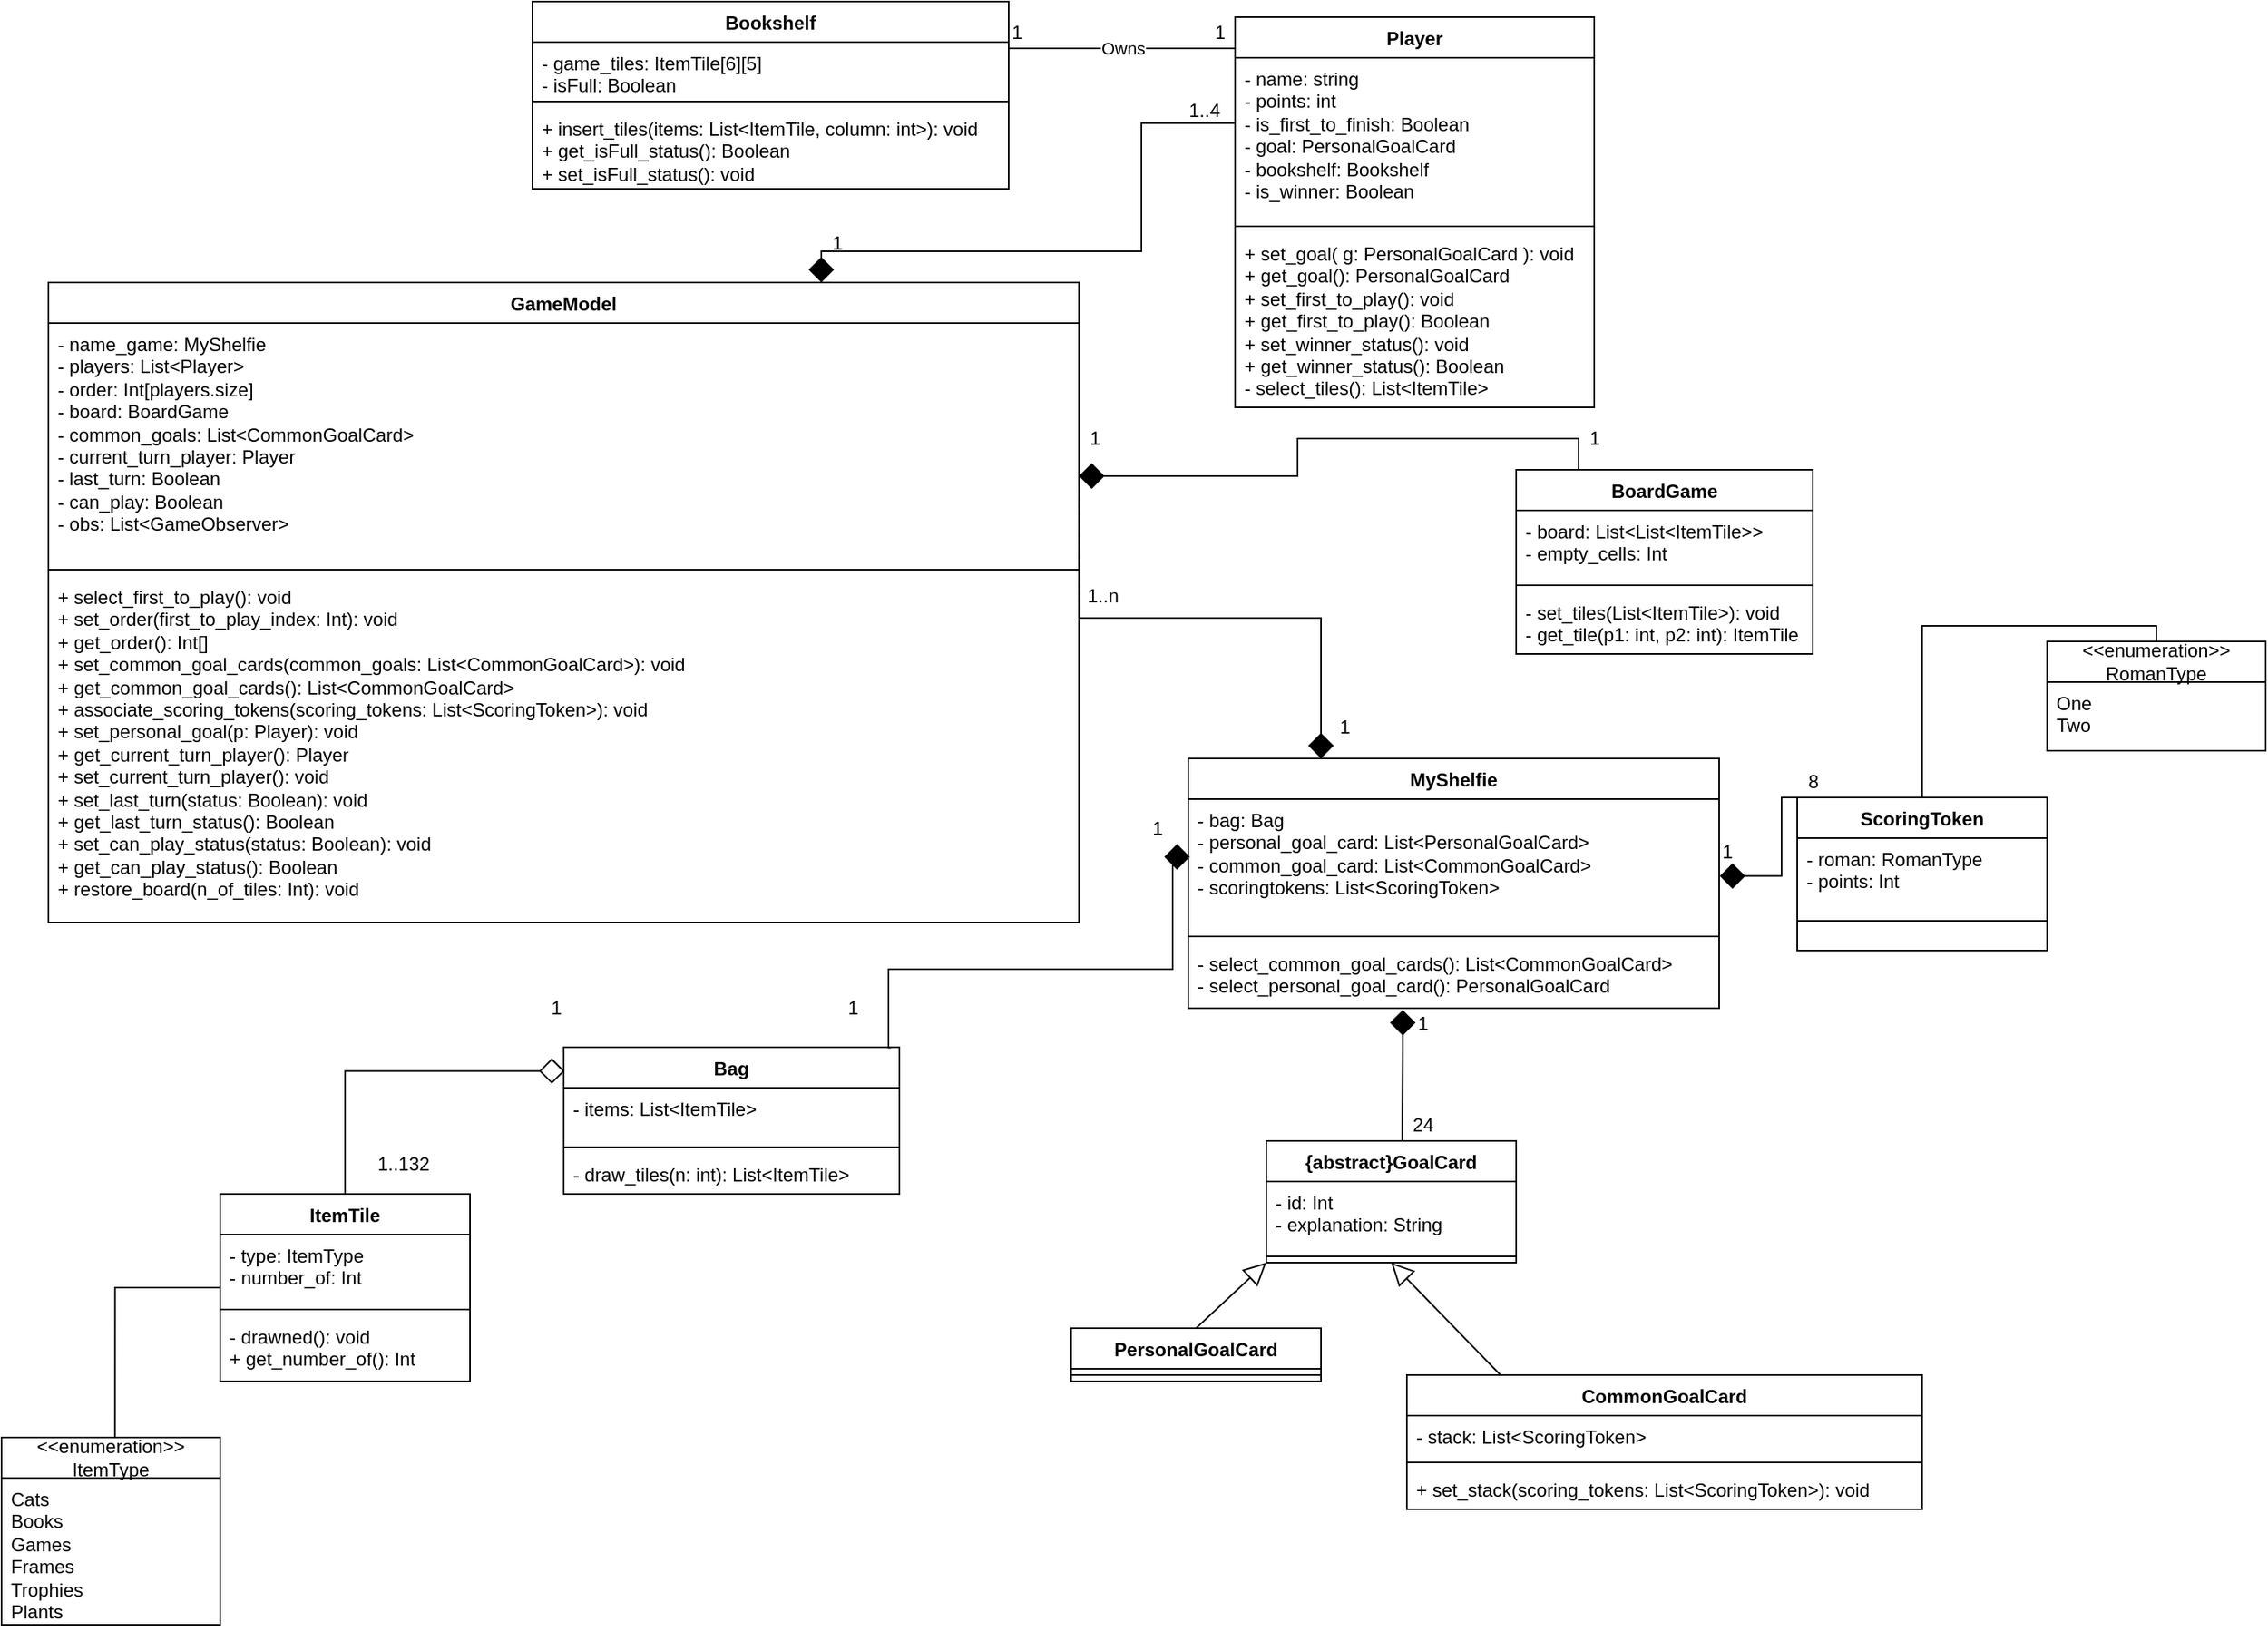 <mxfile version="21.0.8" type="onedrive"><diagram id="C5RBs43oDa-KdzZeNtuy" name="Page-1"><mxGraphModel dx="2714" dy="895" grid="1" gridSize="10" guides="1" tooltips="1" connect="1" arrows="1" fold="1" page="1" pageScale="1" pageWidth="827" pageHeight="1169" math="0" shadow="0"><root><mxCell id="WIyWlLk6GJQsqaUBKTNV-0"/><mxCell id="WIyWlLk6GJQsqaUBKTNV-1" parent="WIyWlLk6GJQsqaUBKTNV-0"/><mxCell id="F1TSZy9JPkjAj7uRSwjA-4" value="GameModel" style="swimlane;fontStyle=1;align=center;verticalAlign=top;childLayout=stackLayout;horizontal=1;startSize=26;horizontalStack=0;resizeParent=1;resizeParentMax=0;resizeLast=0;collapsible=1;marginBottom=0;whiteSpace=wrap;html=1;" parent="WIyWlLk6GJQsqaUBKTNV-1" vertex="1"><mxGeometry x="-640" y="190" width="660" height="410" as="geometry"/></mxCell><mxCell id="F1TSZy9JPkjAj7uRSwjA-5" value="-&amp;nbsp;name_game: MyShelfie&lt;br&gt;- players: List&amp;lt;Player&amp;gt;&lt;br&gt;- order: Int[players.size]&lt;br&gt;- board: BoardGame&lt;br&gt;- common_goals: List&amp;lt;CommonGoalCard&amp;gt;&lt;br&gt;- current_turn_player: Player&lt;br&gt;- last_turn: Boolean&lt;br&gt;- can_play: Boolean&lt;br&gt;- obs: List&amp;lt;GameObserver&amp;gt;" style="text;strokeColor=none;fillColor=none;align=left;verticalAlign=top;spacingLeft=4;spacingRight=4;overflow=hidden;rotatable=0;points=[[0,0.5],[1,0.5]];portConstraint=eastwest;whiteSpace=wrap;html=1;" parent="F1TSZy9JPkjAj7uRSwjA-4" vertex="1"><mxGeometry y="26" width="660" height="154" as="geometry"/></mxCell><mxCell id="F1TSZy9JPkjAj7uRSwjA-6" value="" style="line;strokeWidth=1;fillColor=none;align=left;verticalAlign=middle;spacingTop=-1;spacingLeft=3;spacingRight=3;rotatable=0;labelPosition=right;points=[];portConstraint=eastwest;strokeColor=inherit;" parent="F1TSZy9JPkjAj7uRSwjA-4" vertex="1"><mxGeometry y="180" width="660" height="8" as="geometry"/></mxCell><mxCell id="F1TSZy9JPkjAj7uRSwjA-7" value="+ select_first_to_play(): void&lt;br&gt;+ set_order(first_to_play_index: Int): void&lt;br&gt;+ get_order(): Int[]&lt;br&gt;+ set_common_goal_cards(common_goals: List&amp;lt;CommonGoalCard&amp;gt;): void&lt;br&gt;+ get_common_goal_cards(): List&amp;lt;CommonGoalCard&amp;gt;&lt;br&gt;+ associate_scoring_tokens(scoring_tokens: List&amp;lt;ScoringToken&amp;gt;): void&lt;br&gt;+ set_personal_goal(p: Player): void&amp;nbsp;&lt;br&gt;+ get_current_turn_player(): Player&lt;br&gt;+ set_current_turn_player(): void&lt;br&gt;+ set_last_turn(status: Boolean): void&lt;br&gt;+ get_last_turn_status(): Boolean&lt;br&gt;+ set_can_play_status(status: Boolean): void&lt;br&gt;+ get_can_play_status(): Boolean&lt;br&gt;+ restore_board(n_of_tiles: Int): void" style="text;strokeColor=none;fillColor=none;align=left;verticalAlign=top;spacingLeft=4;spacingRight=4;overflow=hidden;rotatable=0;points=[[0,0.5],[1,0.5]];portConstraint=eastwest;whiteSpace=wrap;html=1;" parent="F1TSZy9JPkjAj7uRSwjA-4" vertex="1"><mxGeometry y="188" width="660" height="222" as="geometry"/></mxCell><mxCell id="F1TSZy9JPkjAj7uRSwjA-8" value="Player" style="swimlane;fontStyle=1;align=center;verticalAlign=top;childLayout=stackLayout;horizontal=1;startSize=26;horizontalStack=0;resizeParent=1;resizeParentMax=0;resizeLast=0;collapsible=1;marginBottom=0;whiteSpace=wrap;html=1;" parent="WIyWlLk6GJQsqaUBKTNV-1" vertex="1"><mxGeometry x="120" y="20" width="230" height="250" as="geometry"/></mxCell><mxCell id="F1TSZy9JPkjAj7uRSwjA-9" value="- name: string&lt;br&gt;- points: int&lt;br&gt;- is_first_to_finish: Boolean&lt;br&gt;- goal: PersonalGoalCard&lt;br&gt;- bookshelf: Bookshelf&lt;br&gt;- is_winner: Boolean" style="text;strokeColor=none;fillColor=none;align=left;verticalAlign=top;spacingLeft=4;spacingRight=4;overflow=hidden;rotatable=0;points=[[0,0.5],[1,0.5]];portConstraint=eastwest;whiteSpace=wrap;html=1;" parent="F1TSZy9JPkjAj7uRSwjA-8" vertex="1"><mxGeometry y="26" width="230" height="104" as="geometry"/></mxCell><mxCell id="F1TSZy9JPkjAj7uRSwjA-10" value="" style="line;strokeWidth=1;fillColor=none;align=left;verticalAlign=middle;spacingTop=-1;spacingLeft=3;spacingRight=3;rotatable=0;labelPosition=right;points=[];portConstraint=eastwest;strokeColor=inherit;" parent="F1TSZy9JPkjAj7uRSwjA-8" vertex="1"><mxGeometry y="130" width="230" height="8" as="geometry"/></mxCell><mxCell id="F1TSZy9JPkjAj7uRSwjA-11" value="+ set_goal( g: PersonalGoalCard ): void&lt;br&gt;+ get_goal(): PersonalGoalCard&lt;br&gt;+ set_first_to_play(): void&lt;br&gt;+ get_first_to_play(): Boolean&lt;br&gt;+ set_winner_status(): void&lt;br&gt;+ get_winner_status(): Boolean&lt;br&gt;- select_tiles(): List&amp;lt;ItemTile&amp;gt;" style="text;strokeColor=none;fillColor=none;align=left;verticalAlign=top;spacingLeft=4;spacingRight=4;overflow=hidden;rotatable=0;points=[[0,0.5],[1,0.5]];portConstraint=eastwest;whiteSpace=wrap;html=1;" parent="F1TSZy9JPkjAj7uRSwjA-8" vertex="1"><mxGeometry y="138" width="230" height="112" as="geometry"/></mxCell><mxCell id="F1TSZy9JPkjAj7uRSwjA-12" value="BoardGame" style="swimlane;fontStyle=1;align=center;verticalAlign=top;childLayout=stackLayout;horizontal=1;startSize=26;horizontalStack=0;resizeParent=1;resizeParentMax=0;resizeLast=0;collapsible=1;marginBottom=0;whiteSpace=wrap;html=1;" parent="WIyWlLk6GJQsqaUBKTNV-1" vertex="1"><mxGeometry x="300" y="310" width="190" height="118" as="geometry"/></mxCell><mxCell id="F1TSZy9JPkjAj7uRSwjA-13" value="- board: List&amp;lt;List&amp;lt;ItemTile&amp;gt;&amp;gt;&lt;br&gt;- empty_cells: Int" style="text;strokeColor=none;fillColor=none;align=left;verticalAlign=top;spacingLeft=4;spacingRight=4;overflow=hidden;rotatable=0;points=[[0,0.5],[1,0.5]];portConstraint=eastwest;whiteSpace=wrap;html=1;" parent="F1TSZy9JPkjAj7uRSwjA-12" vertex="1"><mxGeometry y="26" width="190" height="44" as="geometry"/></mxCell><mxCell id="F1TSZy9JPkjAj7uRSwjA-14" value="" style="line;strokeWidth=1;fillColor=none;align=left;verticalAlign=middle;spacingTop=-1;spacingLeft=3;spacingRight=3;rotatable=0;labelPosition=right;points=[];portConstraint=eastwest;strokeColor=inherit;" parent="F1TSZy9JPkjAj7uRSwjA-12" vertex="1"><mxGeometry y="70" width="190" height="8" as="geometry"/></mxCell><mxCell id="F1TSZy9JPkjAj7uRSwjA-15" value="- set_tiles(List&amp;lt;ItemTile&amp;gt;): void&lt;br&gt;- get_tile(p1: int, p2: int): ItemTile&amp;nbsp;" style="text;strokeColor=none;fillColor=none;align=left;verticalAlign=top;spacingLeft=4;spacingRight=4;overflow=hidden;rotatable=0;points=[[0,0.5],[1,0.5]];portConstraint=eastwest;whiteSpace=wrap;html=1;" parent="F1TSZy9JPkjAj7uRSwjA-12" vertex="1"><mxGeometry y="78" width="190" height="40" as="geometry"/></mxCell><mxCell id="F1TSZy9JPkjAj7uRSwjA-21" value="" style="endArrow=none;html=1;edgeStyle=orthogonalEdgeStyle;rounded=0;exitX=0.519;exitY=-0.004;exitDx=0;exitDy=0;exitPerimeter=0;entryX=0;entryY=0.5;entryDx=0;entryDy=0;" parent="WIyWlLk6GJQsqaUBKTNV-1" source="F1TSZy9JPkjAj7uRSwjA-24" target="5485dgcULY-4dK9w4wmy-19" edge="1"><mxGeometry relative="1" as="geometry"><mxPoint x="693" y="270" as="sourcePoint"/><mxPoint x="-430.64" y="634.936" as="targetPoint"/></mxGeometry></mxCell><mxCell id="F1TSZy9JPkjAj7uRSwjA-24" value="&amp;lt;&amp;lt;enumeration&amp;gt;&amp;gt;&lt;br&gt;ItemType" style="swimlane;fontStyle=0;childLayout=stackLayout;horizontal=1;startSize=26;fillColor=none;horizontalStack=0;resizeParent=1;resizeParentMax=0;resizeLast=0;collapsible=1;marginBottom=0;whiteSpace=wrap;html=1;" parent="WIyWlLk6GJQsqaUBKTNV-1" vertex="1"><mxGeometry x="-670" y="930" width="140" height="120" as="geometry"/></mxCell><mxCell id="F1TSZy9JPkjAj7uRSwjA-26" value="Cats&lt;br&gt;Books&lt;br&gt;Games&lt;br&gt;Frames&lt;br&gt;Trophies&lt;br&gt;Plants" style="text;strokeColor=none;fillColor=none;align=left;verticalAlign=top;spacingLeft=4;spacingRight=4;overflow=hidden;rotatable=0;points=[[0,0.5],[1,0.5]];portConstraint=eastwest;whiteSpace=wrap;html=1;" parent="F1TSZy9JPkjAj7uRSwjA-24" vertex="1"><mxGeometry y="26" width="140" height="94" as="geometry"/></mxCell><mxCell id="F1TSZy9JPkjAj7uRSwjA-28" value="Bag" style="swimlane;fontStyle=1;align=center;verticalAlign=top;childLayout=stackLayout;horizontal=1;startSize=26;horizontalStack=0;resizeParent=1;resizeParentMax=0;resizeLast=0;collapsible=1;marginBottom=0;whiteSpace=wrap;html=1;" parent="WIyWlLk6GJQsqaUBKTNV-1" vertex="1"><mxGeometry x="-310" y="680" width="215" height="94" as="geometry"/></mxCell><mxCell id="F1TSZy9JPkjAj7uRSwjA-29" value="- items: List&amp;lt;ItemTile&amp;gt;" style="text;strokeColor=none;fillColor=none;align=left;verticalAlign=top;spacingLeft=4;spacingRight=4;overflow=hidden;rotatable=0;points=[[0,0.5],[1,0.5]];portConstraint=eastwest;whiteSpace=wrap;html=1;" parent="F1TSZy9JPkjAj7uRSwjA-28" vertex="1"><mxGeometry y="26" width="215" height="34" as="geometry"/></mxCell><mxCell id="F1TSZy9JPkjAj7uRSwjA-30" value="" style="line;strokeWidth=1;fillColor=none;align=left;verticalAlign=middle;spacingTop=-1;spacingLeft=3;spacingRight=3;rotatable=0;labelPosition=right;points=[];portConstraint=eastwest;strokeColor=inherit;" parent="F1TSZy9JPkjAj7uRSwjA-28" vertex="1"><mxGeometry y="60" width="215" height="8" as="geometry"/></mxCell><mxCell id="F1TSZy9JPkjAj7uRSwjA-31" value="- draw_tiles(n: int): List&amp;lt;ItemTile&amp;gt;" style="text;strokeColor=none;fillColor=none;align=left;verticalAlign=top;spacingLeft=4;spacingRight=4;overflow=hidden;rotatable=0;points=[[0,0.5],[1,0.5]];portConstraint=eastwest;whiteSpace=wrap;html=1;" parent="F1TSZy9JPkjAj7uRSwjA-28" vertex="1"><mxGeometry y="68" width="215" height="26" as="geometry"/></mxCell><mxCell id="F1TSZy9JPkjAj7uRSwjA-32" value="{abstract}GoalCard" style="swimlane;fontStyle=1;align=center;verticalAlign=top;childLayout=stackLayout;horizontal=1;startSize=26;horizontalStack=0;resizeParent=1;resizeParentMax=0;resizeLast=0;collapsible=1;marginBottom=0;whiteSpace=wrap;html=1;" parent="WIyWlLk6GJQsqaUBKTNV-1" vertex="1"><mxGeometry x="140" y="740" width="160" height="78" as="geometry"/></mxCell><mxCell id="F1TSZy9JPkjAj7uRSwjA-33" value="- id: Int&lt;br&gt;- explanation: String&lt;br&gt;" style="text;strokeColor=none;fillColor=none;align=left;verticalAlign=top;spacingLeft=4;spacingRight=4;overflow=hidden;rotatable=0;points=[[0,0.5],[1,0.5]];portConstraint=eastwest;whiteSpace=wrap;html=1;" parent="F1TSZy9JPkjAj7uRSwjA-32" vertex="1"><mxGeometry y="26" width="160" height="44" as="geometry"/></mxCell><mxCell id="F1TSZy9JPkjAj7uRSwjA-34" value="" style="line;strokeWidth=1;fillColor=none;align=left;verticalAlign=middle;spacingTop=-1;spacingLeft=3;spacingRight=3;rotatable=0;labelPosition=right;points=[];portConstraint=eastwest;strokeColor=inherit;" parent="F1TSZy9JPkjAj7uRSwjA-32" vertex="1"><mxGeometry y="70" width="160" height="8" as="geometry"/></mxCell><mxCell id="F1TSZy9JPkjAj7uRSwjA-36" value="PersonalGoalCard" style="swimlane;fontStyle=1;align=center;verticalAlign=top;childLayout=stackLayout;horizontal=1;startSize=26;horizontalStack=0;resizeParent=1;resizeParentMax=0;resizeLast=0;collapsible=1;marginBottom=0;whiteSpace=wrap;html=1;" parent="WIyWlLk6GJQsqaUBKTNV-1" vertex="1"><mxGeometry x="15" y="860" width="160" height="34" as="geometry"/></mxCell><mxCell id="F1TSZy9JPkjAj7uRSwjA-38" value="" style="line;strokeWidth=1;fillColor=none;align=left;verticalAlign=middle;spacingTop=-1;spacingLeft=3;spacingRight=3;rotatable=0;labelPosition=right;points=[];portConstraint=eastwest;strokeColor=inherit;" parent="F1TSZy9JPkjAj7uRSwjA-36" vertex="1"><mxGeometry y="26" width="160" height="8" as="geometry"/></mxCell><mxCell id="F1TSZy9JPkjAj7uRSwjA-44" value="" style="endArrow=block;endFill=0;endSize=12;html=1;rounded=0;exitX=0.5;exitY=0;exitDx=0;exitDy=0;entryX=0;entryY=1;entryDx=0;entryDy=0;" parent="WIyWlLk6GJQsqaUBKTNV-1" source="F1TSZy9JPkjAj7uRSwjA-36" target="F1TSZy9JPkjAj7uRSwjA-32" edge="1"><mxGeometry width="160" relative="1" as="geometry"><mxPoint x="420" y="380" as="sourcePoint"/><mxPoint x="460" y="330" as="targetPoint"/></mxGeometry></mxCell><mxCell id="F1TSZy9JPkjAj7uRSwjA-47" value="" style="endArrow=block;endFill=0;endSize=12;html=1;rounded=0;exitX=0.5;exitY=0;exitDx=0;exitDy=0;entryX=0.5;entryY=1;entryDx=0;entryDy=0;" parent="WIyWlLk6GJQsqaUBKTNV-1" target="F1TSZy9JPkjAj7uRSwjA-32" edge="1"><mxGeometry width="160" relative="1" as="geometry"><mxPoint x="290" y="890" as="sourcePoint"/><mxPoint x="487.68" y="353.22" as="targetPoint"/></mxGeometry></mxCell><mxCell id="F1TSZy9JPkjAj7uRSwjA-48" value="ScoringToken" style="swimlane;fontStyle=1;align=center;verticalAlign=top;childLayout=stackLayout;horizontal=1;startSize=26;horizontalStack=0;resizeParent=1;resizeParentMax=0;resizeLast=0;collapsible=1;marginBottom=0;whiteSpace=wrap;html=1;" parent="WIyWlLk6GJQsqaUBKTNV-1" vertex="1"><mxGeometry x="480" y="520" width="160" height="98" as="geometry"/></mxCell><mxCell id="F1TSZy9JPkjAj7uRSwjA-49" value="- roman: RomanType&lt;br&gt;- points: Int" style="text;strokeColor=none;fillColor=none;align=left;verticalAlign=top;spacingLeft=4;spacingRight=4;overflow=hidden;rotatable=0;points=[[0,0.5],[1,0.5]];portConstraint=eastwest;whiteSpace=wrap;html=1;" parent="F1TSZy9JPkjAj7uRSwjA-48" vertex="1"><mxGeometry y="26" width="160" height="34" as="geometry"/></mxCell><mxCell id="F1TSZy9JPkjAj7uRSwjA-50" value="" style="line;strokeWidth=1;fillColor=none;align=left;verticalAlign=middle;spacingTop=-1;spacingLeft=3;spacingRight=3;rotatable=0;labelPosition=right;points=[];portConstraint=eastwest;strokeColor=inherit;" parent="F1TSZy9JPkjAj7uRSwjA-48" vertex="1"><mxGeometry y="60" width="160" height="38" as="geometry"/></mxCell><mxCell id="WYaVGc8kRW6vMjfflRtV-0" value="MyShelfie" style="swimlane;fontStyle=1;align=center;verticalAlign=top;childLayout=stackLayout;horizontal=1;startSize=26;horizontalStack=0;resizeParent=1;resizeParentMax=0;resizeLast=0;collapsible=1;marginBottom=0;whiteSpace=wrap;html=1;" parent="WIyWlLk6GJQsqaUBKTNV-1" vertex="1"><mxGeometry x="90" y="495" width="340" height="160" as="geometry"/></mxCell><mxCell id="WYaVGc8kRW6vMjfflRtV-1" value="- bag: Bag&lt;br&gt;- personal_goal_card: List&amp;lt;PersonalGoalCard&amp;gt;&lt;br&gt;- common_goal_card: List&amp;lt;CommonGoalCard&amp;gt;&lt;br&gt;- scoringtokens: List&amp;lt;ScoringToken&amp;gt;" style="text;strokeColor=none;fillColor=none;align=left;verticalAlign=top;spacingLeft=4;spacingRight=4;overflow=hidden;rotatable=0;points=[[0,0.5],[1,0.5]];portConstraint=eastwest;whiteSpace=wrap;html=1;" parent="WYaVGc8kRW6vMjfflRtV-0" vertex="1"><mxGeometry y="26" width="340" height="84" as="geometry"/></mxCell><mxCell id="WYaVGc8kRW6vMjfflRtV-2" value="" style="line;strokeWidth=1;fillColor=none;align=left;verticalAlign=middle;spacingTop=-1;spacingLeft=3;spacingRight=3;rotatable=0;labelPosition=right;points=[];portConstraint=eastwest;strokeColor=inherit;" parent="WYaVGc8kRW6vMjfflRtV-0" vertex="1"><mxGeometry y="110" width="340" height="8" as="geometry"/></mxCell><mxCell id="WYaVGc8kRW6vMjfflRtV-3" value="- select_common_goal_cards(): List&amp;lt;CommonGoalCard&amp;gt;&lt;br&gt;- select_personal_goal_card(): PersonalGoalCard" style="text;strokeColor=none;fillColor=none;align=left;verticalAlign=top;spacingLeft=4;spacingRight=4;overflow=hidden;rotatable=0;points=[[0,0.5],[1,0.5]];portConstraint=eastwest;whiteSpace=wrap;html=1;" parent="WYaVGc8kRW6vMjfflRtV-0" vertex="1"><mxGeometry y="118" width="340" height="42" as="geometry"/></mxCell><mxCell id="WYaVGc8kRW6vMjfflRtV-4" value="&amp;lt;&amp;lt;enumeration&amp;gt;&amp;gt;&lt;br&gt;RomanType" style="swimlane;fontStyle=0;childLayout=stackLayout;horizontal=1;startSize=26;fillColor=none;horizontalStack=0;resizeParent=1;resizeParentMax=0;resizeLast=0;collapsible=1;marginBottom=0;whiteSpace=wrap;html=1;" parent="WIyWlLk6GJQsqaUBKTNV-1" vertex="1"><mxGeometry x="640" y="420" width="140" height="70" as="geometry"/></mxCell><mxCell id="WYaVGc8kRW6vMjfflRtV-5" value="One&lt;br&gt;Two" style="text;strokeColor=none;fillColor=none;align=left;verticalAlign=top;spacingLeft=4;spacingRight=4;overflow=hidden;rotatable=0;points=[[0,0.5],[1,0.5]];portConstraint=eastwest;whiteSpace=wrap;html=1;" parent="WYaVGc8kRW6vMjfflRtV-4" vertex="1"><mxGeometry y="26" width="140" height="44" as="geometry"/></mxCell><mxCell id="WYaVGc8kRW6vMjfflRtV-53" value="" style="endArrow=none;html=1;edgeStyle=orthogonalEdgeStyle;rounded=0;exitX=0.5;exitY=0;exitDx=0;exitDy=0;entryX=0.5;entryY=0;entryDx=0;entryDy=0;" parent="WIyWlLk6GJQsqaUBKTNV-1" source="WYaVGc8kRW6vMjfflRtV-4" target="F1TSZy9JPkjAj7uRSwjA-48" edge="1"><mxGeometry relative="1" as="geometry"><mxPoint x="670" y="510" as="sourcePoint"/><mxPoint x="596" y="421" as="targetPoint"/></mxGeometry></mxCell><mxCell id="iXopw5xZP1WIegk4VCDL-3" value="Bookshelf" style="swimlane;fontStyle=1;align=center;verticalAlign=top;childLayout=stackLayout;horizontal=1;startSize=26;horizontalStack=0;resizeParent=1;resizeParentMax=0;resizeLast=0;collapsible=1;marginBottom=0;whiteSpace=wrap;html=1;" parent="WIyWlLk6GJQsqaUBKTNV-1" vertex="1"><mxGeometry x="-330" y="10" width="305" height="120" as="geometry"/></mxCell><mxCell id="iXopw5xZP1WIegk4VCDL-4" value="- game_tiles: ItemTile[6][5]&lt;br&gt;- isFull: Boolean" style="text;strokeColor=none;fillColor=none;align=left;verticalAlign=top;spacingLeft=4;spacingRight=4;overflow=hidden;rotatable=0;points=[[0,0.5],[1,0.5]];portConstraint=eastwest;whiteSpace=wrap;html=1;" parent="iXopw5xZP1WIegk4VCDL-3" vertex="1"><mxGeometry y="26" width="305" height="34" as="geometry"/></mxCell><mxCell id="iXopw5xZP1WIegk4VCDL-5" value="" style="line;strokeWidth=1;fillColor=none;align=left;verticalAlign=middle;spacingTop=-1;spacingLeft=3;spacingRight=3;rotatable=0;labelPosition=right;points=[];portConstraint=eastwest;strokeColor=inherit;" parent="iXopw5xZP1WIegk4VCDL-3" vertex="1"><mxGeometry y="60" width="305" height="8" as="geometry"/></mxCell><mxCell id="iXopw5xZP1WIegk4VCDL-6" value="+ insert_tiles(items: List&amp;lt;ItemTile, column: int&amp;gt;): void&lt;br&gt;+ get_isFull_status(): Boolean&lt;br&gt;+ set_isFull_status(): void" style="text;strokeColor=none;fillColor=none;align=left;verticalAlign=top;spacingLeft=4;spacingRight=4;overflow=hidden;rotatable=0;points=[[0,0.5],[1,0.5]];portConstraint=eastwest;whiteSpace=wrap;html=1;" parent="iXopw5xZP1WIegk4VCDL-3" vertex="1"><mxGeometry y="68" width="305" height="52" as="geometry"/></mxCell><mxCell id="5485dgcULY-4dK9w4wmy-0" value="" style="endArrow=none;html=1;endSize=12;startArrow=diamond;startSize=14;startFill=1;edgeStyle=orthogonalEdgeStyle;align=left;verticalAlign=bottom;rounded=0;exitX=0.25;exitY=0;exitDx=0;exitDy=0;endFill=0;" parent="WIyWlLk6GJQsqaUBKTNV-1" source="WYaVGc8kRW6vMjfflRtV-0" edge="1"><mxGeometry x="-0.91" y="-35" relative="1" as="geometry"><mxPoint x="160" y="400" as="sourcePoint"/><mxPoint x="20" y="314" as="targetPoint"/><mxPoint as="offset"/></mxGeometry></mxCell><mxCell id="5485dgcULY-4dK9w4wmy-2" value="1..n" style="text;html=1;align=center;verticalAlign=middle;resizable=0;points=[];autosize=1;strokeColor=none;fillColor=none;" parent="WIyWlLk6GJQsqaUBKTNV-1" vertex="1"><mxGeometry x="15" y="376" width="40" height="30" as="geometry"/></mxCell><mxCell id="5485dgcULY-4dK9w4wmy-3" value="1" style="text;html=1;align=center;verticalAlign=middle;resizable=0;points=[];autosize=1;strokeColor=none;fillColor=none;" parent="WIyWlLk6GJQsqaUBKTNV-1" vertex="1"><mxGeometry x="175" y="460" width="30" height="30" as="geometry"/></mxCell><mxCell id="5485dgcULY-4dK9w4wmy-4" value="" style="endArrow=none;html=1;endSize=12;startArrow=diamond;startSize=14;startFill=1;edgeStyle=orthogonalEdgeStyle;align=left;verticalAlign=bottom;rounded=0;endFill=0;entryX=0.002;entryY=0.403;entryDx=0;entryDy=0;entryPerimeter=0;exitX=0.75;exitY=0;exitDx=0;exitDy=0;" parent="WIyWlLk6GJQsqaUBKTNV-1" source="F1TSZy9JPkjAj7uRSwjA-4" target="F1TSZy9JPkjAj7uRSwjA-9" edge="1"><mxGeometry x="-0.91" y="-35" relative="1" as="geometry"><mxPoint x="-130" y="170" as="sourcePoint"/><mxPoint x="-85" y="89" as="targetPoint"/><mxPoint as="offset"/><Array as="points"><mxPoint x="-145" y="170"/><mxPoint x="60" y="170"/><mxPoint x="60" y="88"/></Array></mxGeometry></mxCell><mxCell id="5485dgcULY-4dK9w4wmy-5" value="1..4" style="text;html=1;align=center;verticalAlign=middle;resizable=0;points=[];autosize=1;strokeColor=none;fillColor=none;" parent="WIyWlLk6GJQsqaUBKTNV-1" vertex="1"><mxGeometry x="80" y="65" width="40" height="30" as="geometry"/></mxCell><mxCell id="5485dgcULY-4dK9w4wmy-6" value="1" style="text;html=1;align=center;verticalAlign=middle;resizable=0;points=[];autosize=1;strokeColor=none;fillColor=none;" parent="WIyWlLk6GJQsqaUBKTNV-1" vertex="1"><mxGeometry x="-150" y="150" width="30" height="30" as="geometry"/></mxCell><mxCell id="5485dgcULY-4dK9w4wmy-12" value="Owns" style="endArrow=none;html=1;endSize=12;startArrow=none;startSize=14;startFill=0;edgeStyle=orthogonalEdgeStyle;rounded=0;endFill=0;" parent="WIyWlLk6GJQsqaUBKTNV-1" edge="1"><mxGeometry relative="1" as="geometry"><mxPoint x="-25" y="40" as="sourcePoint"/><mxPoint x="120" y="40" as="targetPoint"/></mxGeometry></mxCell><mxCell id="5485dgcULY-4dK9w4wmy-16" value="1" style="text;html=1;align=center;verticalAlign=middle;resizable=0;points=[];autosize=1;strokeColor=none;fillColor=none;" parent="WIyWlLk6GJQsqaUBKTNV-1" vertex="1"><mxGeometry x="-35" y="15" width="30" height="30" as="geometry"/></mxCell><mxCell id="5485dgcULY-4dK9w4wmy-17" value="1" style="text;html=1;align=center;verticalAlign=middle;resizable=0;points=[];autosize=1;strokeColor=none;fillColor=none;" parent="WIyWlLk6GJQsqaUBKTNV-1" vertex="1"><mxGeometry x="95" y="15" width="30" height="30" as="geometry"/></mxCell><mxCell id="5485dgcULY-4dK9w4wmy-19" value="ItemTile" style="swimlane;fontStyle=1;align=center;verticalAlign=top;childLayout=stackLayout;horizontal=1;startSize=26;horizontalStack=0;resizeParent=1;resizeParentMax=0;resizeLast=0;collapsible=1;marginBottom=0;whiteSpace=wrap;html=1;" parent="WIyWlLk6GJQsqaUBKTNV-1" vertex="1"><mxGeometry x="-530" y="774" width="160" height="120" as="geometry"/></mxCell><mxCell id="5485dgcULY-4dK9w4wmy-20" value="- type: ItemType&lt;br style=&quot;border-color: var(--border-color);&quot;&gt;- number_of: Int" style="text;strokeColor=none;fillColor=none;align=left;verticalAlign=top;spacingLeft=4;spacingRight=4;overflow=hidden;rotatable=0;points=[[0,0.5],[1,0.5]];portConstraint=eastwest;whiteSpace=wrap;html=1;" parent="5485dgcULY-4dK9w4wmy-19" vertex="1"><mxGeometry y="26" width="160" height="44" as="geometry"/></mxCell><mxCell id="5485dgcULY-4dK9w4wmy-21" value="" style="line;strokeWidth=1;fillColor=none;align=left;verticalAlign=middle;spacingTop=-1;spacingLeft=3;spacingRight=3;rotatable=0;labelPosition=right;points=[];portConstraint=eastwest;strokeColor=inherit;" parent="5485dgcULY-4dK9w4wmy-19" vertex="1"><mxGeometry y="70" width="160" height="8" as="geometry"/></mxCell><mxCell id="5485dgcULY-4dK9w4wmy-22" value="- drawned(): void&lt;br&gt;+ get_number_of(): Int" style="text;strokeColor=none;fillColor=none;align=left;verticalAlign=top;spacingLeft=4;spacingRight=4;overflow=hidden;rotatable=0;points=[[0,0.5],[1,0.5]];portConstraint=eastwest;whiteSpace=wrap;html=1;" parent="5485dgcULY-4dK9w4wmy-19" vertex="1"><mxGeometry y="78" width="160" height="42" as="geometry"/></mxCell><mxCell id="5485dgcULY-4dK9w4wmy-23" value="" style="endArrow=none;html=1;endSize=12;startArrow=diamond;startSize=14;startFill=1;edgeStyle=orthogonalEdgeStyle;align=left;verticalAlign=bottom;rounded=0;exitX=0.003;exitY=0.441;exitDx=0;exitDy=0;endFill=0;exitPerimeter=0;entryX=0.975;entryY=0.003;entryDx=0;entryDy=0;entryPerimeter=0;" parent="WIyWlLk6GJQsqaUBKTNV-1" source="WYaVGc8kRW6vMjfflRtV-1" target="F1TSZy9JPkjAj7uRSwjA-28" edge="1"><mxGeometry x="-0.91" y="-35" relative="1" as="geometry"><mxPoint y="675" as="sourcePoint"/><mxPoint x="-90" y="660" as="targetPoint"/><mxPoint as="offset"/><Array as="points"><mxPoint x="80" y="558"/><mxPoint x="80" y="630"/><mxPoint x="-102" y="630"/><mxPoint x="-102" y="680"/></Array></mxGeometry></mxCell><mxCell id="5485dgcULY-4dK9w4wmy-25" value="1" style="text;html=1;align=center;verticalAlign=middle;resizable=0;points=[];autosize=1;strokeColor=none;fillColor=none;" parent="WIyWlLk6GJQsqaUBKTNV-1" vertex="1"><mxGeometry x="-140" y="640" width="30" height="30" as="geometry"/></mxCell><mxCell id="5485dgcULY-4dK9w4wmy-26" value="1" style="text;html=1;align=center;verticalAlign=middle;resizable=0;points=[];autosize=1;strokeColor=none;fillColor=none;" parent="WIyWlLk6GJQsqaUBKTNV-1" vertex="1"><mxGeometry x="55" y="525" width="30" height="30" as="geometry"/></mxCell><mxCell id="5485dgcULY-4dK9w4wmy-27" value="" style="endArrow=none;html=1;endSize=12;startArrow=diamond;startSize=14;startFill=0;edgeStyle=orthogonalEdgeStyle;align=left;verticalAlign=bottom;rounded=0;exitX=0.003;exitY=0.162;exitDx=0;exitDy=0;endFill=0;exitPerimeter=0;entryX=0.5;entryY=0;entryDx=0;entryDy=0;" parent="WIyWlLk6GJQsqaUBKTNV-1" source="F1TSZy9JPkjAj7uRSwjA-28" target="5485dgcULY-4dK9w4wmy-19" edge="1"><mxGeometry x="-0.91" y="-35" relative="1" as="geometry"><mxPoint x="-210" y="840" as="sourcePoint"/><mxPoint x="-369" y="900" as="targetPoint"/><mxPoint as="offset"/></mxGeometry></mxCell><mxCell id="5485dgcULY-4dK9w4wmy-28" value="1..132" style="text;html=1;align=center;verticalAlign=middle;resizable=0;points=[];autosize=1;strokeColor=none;fillColor=none;" parent="WIyWlLk6GJQsqaUBKTNV-1" vertex="1"><mxGeometry x="-443" y="740" width="60" height="30" as="geometry"/></mxCell><mxCell id="5485dgcULY-4dK9w4wmy-29" value="1" style="text;html=1;align=center;verticalAlign=middle;resizable=0;points=[];autosize=1;strokeColor=none;fillColor=none;" parent="WIyWlLk6GJQsqaUBKTNV-1" vertex="1"><mxGeometry x="-330" y="640" width="30" height="30" as="geometry"/></mxCell><mxCell id="5485dgcULY-4dK9w4wmy-31" value="" style="endArrow=none;html=1;endSize=12;startArrow=diamond;startSize=14;startFill=1;edgeStyle=orthogonalEdgeStyle;align=left;verticalAlign=bottom;rounded=0;exitX=0.404;exitY=1.026;exitDx=0;exitDy=0;endFill=0;exitPerimeter=0;" parent="WIyWlLk6GJQsqaUBKTNV-1" source="WYaVGc8kRW6vMjfflRtV-3" edge="1"><mxGeometry x="-0.91" y="-35" relative="1" as="geometry"><mxPoint x="170" y="690" as="sourcePoint"/><mxPoint x="227" y="740" as="targetPoint"/><mxPoint as="offset"/><Array as="points"><mxPoint x="227" y="680"/><mxPoint x="227" y="680"/><mxPoint x="227" y="739"/></Array></mxGeometry></mxCell><mxCell id="5485dgcULY-4dK9w4wmy-32" value="24" style="text;html=1;align=center;verticalAlign=middle;resizable=0;points=[];autosize=1;strokeColor=none;fillColor=none;" parent="WIyWlLk6GJQsqaUBKTNV-1" vertex="1"><mxGeometry x="220" y="715" width="40" height="30" as="geometry"/></mxCell><mxCell id="5485dgcULY-4dK9w4wmy-33" value="1" style="text;html=1;align=center;verticalAlign=middle;resizable=0;points=[];autosize=1;strokeColor=none;fillColor=none;" parent="WIyWlLk6GJQsqaUBKTNV-1" vertex="1"><mxGeometry x="225" y="650" width="30" height="30" as="geometry"/></mxCell><mxCell id="5485dgcULY-4dK9w4wmy-34" value="" style="endArrow=none;html=1;endSize=12;startArrow=diamond;startSize=14;startFill=1;edgeStyle=orthogonalEdgeStyle;align=left;verticalAlign=bottom;rounded=0;endFill=0;entryX=0.313;entryY=0;entryDx=0;entryDy=0;entryPerimeter=0;exitX=1.001;exitY=0.587;exitDx=0;exitDy=0;exitPerimeter=0;" parent="WIyWlLk6GJQsqaUBKTNV-1" source="WYaVGc8kRW6vMjfflRtV-1" target="F1TSZy9JPkjAj7uRSwjA-48" edge="1"><mxGeometry x="-0.91" y="-35" relative="1" as="geometry"><mxPoint x="440" y="570" as="sourcePoint"/><mxPoint x="470" y="884" as="targetPoint"/><mxPoint as="offset"/><Array as="points"><mxPoint x="470" y="570"/><mxPoint x="470" y="520"/></Array></mxGeometry></mxCell><mxCell id="5485dgcULY-4dK9w4wmy-35" value="8" style="text;html=1;align=center;verticalAlign=middle;resizable=0;points=[];autosize=1;strokeColor=none;fillColor=none;" parent="WIyWlLk6GJQsqaUBKTNV-1" vertex="1"><mxGeometry x="475" y="495" width="30" height="30" as="geometry"/></mxCell><mxCell id="5485dgcULY-4dK9w4wmy-36" value="1" style="text;html=1;align=center;verticalAlign=middle;resizable=0;points=[];autosize=1;strokeColor=none;fillColor=none;" parent="WIyWlLk6GJQsqaUBKTNV-1" vertex="1"><mxGeometry x="420" y="540" width="30" height="30" as="geometry"/></mxCell><mxCell id="5485dgcULY-4dK9w4wmy-37" value="CommonGoalCard" style="swimlane;fontStyle=1;align=center;verticalAlign=top;childLayout=stackLayout;horizontal=1;startSize=26;horizontalStack=0;resizeParent=1;resizeParentMax=0;resizeLast=0;collapsible=1;marginBottom=0;whiteSpace=wrap;html=1;" parent="WIyWlLk6GJQsqaUBKTNV-1" vertex="1"><mxGeometry x="230" y="890" width="330" height="86" as="geometry"/></mxCell><mxCell id="5485dgcULY-4dK9w4wmy-38" value="- stack: List&amp;lt;ScoringToken&amp;gt;" style="text;strokeColor=none;fillColor=none;align=left;verticalAlign=top;spacingLeft=4;spacingRight=4;overflow=hidden;rotatable=0;points=[[0,0.5],[1,0.5]];portConstraint=eastwest;whiteSpace=wrap;html=1;" parent="5485dgcULY-4dK9w4wmy-37" vertex="1"><mxGeometry y="26" width="330" height="26" as="geometry"/></mxCell><mxCell id="5485dgcULY-4dK9w4wmy-39" value="" style="line;strokeWidth=1;fillColor=none;align=left;verticalAlign=middle;spacingTop=-1;spacingLeft=3;spacingRight=3;rotatable=0;labelPosition=right;points=[];portConstraint=eastwest;strokeColor=inherit;" parent="5485dgcULY-4dK9w4wmy-37" vertex="1"><mxGeometry y="52" width="330" height="8" as="geometry"/></mxCell><mxCell id="5485dgcULY-4dK9w4wmy-40" value="+ set_stack(scoring_tokens: List&amp;lt;ScoringToken&amp;gt;): void" style="text;strokeColor=none;fillColor=none;align=left;verticalAlign=top;spacingLeft=4;spacingRight=4;overflow=hidden;rotatable=0;points=[[0,0.5],[1,0.5]];portConstraint=eastwest;whiteSpace=wrap;html=1;" parent="5485dgcULY-4dK9w4wmy-37" vertex="1"><mxGeometry y="60" width="330" height="26" as="geometry"/></mxCell><mxCell id="5485dgcULY-4dK9w4wmy-41" value="" style="endArrow=none;html=1;endSize=12;startArrow=diamond;startSize=14;startFill=1;edgeStyle=orthogonalEdgeStyle;align=left;verticalAlign=bottom;rounded=0;endFill=0;entryX=0;entryY=0;entryDx=0;entryDy=0;" parent="WIyWlLk6GJQsqaUBKTNV-1" target="F1TSZy9JPkjAj7uRSwjA-12" edge="1"><mxGeometry x="-0.91" y="-35" relative="1" as="geometry"><mxPoint x="20" y="314" as="sourcePoint"/><mxPoint x="-65" y="159" as="targetPoint"/><mxPoint as="offset"/><Array as="points"><mxPoint x="160" y="314"/><mxPoint x="160" y="290"/><mxPoint x="340" y="290"/><mxPoint x="340" y="310"/></Array></mxGeometry></mxCell><mxCell id="5485dgcULY-4dK9w4wmy-42" value="1" style="text;html=1;align=center;verticalAlign=middle;resizable=0;points=[];autosize=1;strokeColor=none;fillColor=none;" parent="WIyWlLk6GJQsqaUBKTNV-1" vertex="1"><mxGeometry x="335" y="275" width="30" height="30" as="geometry"/></mxCell><mxCell id="5485dgcULY-4dK9w4wmy-43" value="1" style="text;html=1;align=center;verticalAlign=middle;resizable=0;points=[];autosize=1;strokeColor=none;fillColor=none;" parent="WIyWlLk6GJQsqaUBKTNV-1" vertex="1"><mxGeometry x="15" y="275" width="30" height="30" as="geometry"/></mxCell></root></mxGraphModel></diagram></mxfile>